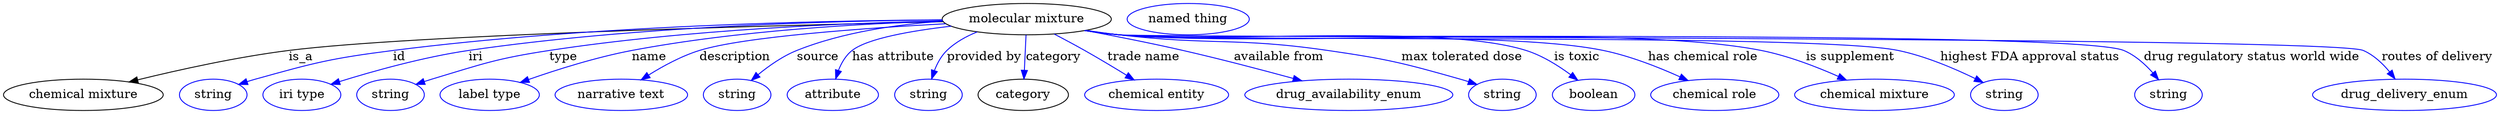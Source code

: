 digraph {
	graph [bb="0,0,2834.6,123"];
	node [label="\N"];
	"molecular mixture"	[height=0.5,
		label="molecular mixture",
		pos="1163,105",
		width=2.672];
	"chemical mixture"	[height=0.5,
		pos="90.992,18",
		width=2.5276];
	"molecular mixture" -> "chemical mixture"	[label=is_a,
		lp="337.99,61.5",
		pos="e,143.3,32.889 1067.9,102.06 879.58,97.898 465.27,86.973 323.99,69 265.49,61.558 199.9,46.902 153.25,35.373"];
	id	[color=blue,
		height=0.5,
		label=string,
		pos="237.99,18",
		width=1.0652];
	"molecular mixture" -> id	[color=blue,
		label=id,
		lp="449.99,61.5",
		pos="e,266.98,29.966 1066.8,104.16 928.3,103.29 665.02,97.548 442.99,69 372.27,59.907 354.64,55.278 285.99,36 282.89,35.128 279.69,34.158 \
276.49,33.138",
		style=solid];
	iri	[color=blue,
		height=0.5,
		label="iri type",
		pos="338.99,18",
		width=1.2277];
	"molecular mixture" -> iri	[color=blue,
		label=iri,
		lp="536.99,61.5",
		pos="e,372.16,30.128 1066.8,104.14 942.15,103.08 718.2,96.938 528.99,69 477.57,61.408 420.05,45.138 381.9,33.212",
		style=solid];
	type	[color=blue,
		height=0.5,
		label=string,
		pos="439.99,18",
		width=1.0652];
	"molecular mixture" -> type	[color=blue,
		label=type,
		lp="635.99,61.5",
		pos="e,468.92,29.995 1067.3,102.99 958.37,100.65 775.42,93.094 619.99,69 559.81,59.671 545.26,53.715 486.99,36 484.23,35.16 481.39,34.251 \
478.54,33.305",
		style=solid];
	name	[color=blue,
		height=0.5,
		label="label type",
		pos="552.99,18",
		width=1.5707];
	"molecular mixture" -> name	[color=blue,
		label=name,
		lp="733.99,61.5",
		pos="e,587.91,32.331 1067.6,102.72 976.11,100.04 834.55,92.118 713.99,69 673.75,61.282 629.36,47.05 597.41,35.738",
		style=solid];
	description	[color=blue,
		height=0.5,
		label="narrative text",
		pos="702.99,18",
		width=2.0943];
	"molecular mixture" -> description	[color=blue,
		label=description,
		lp="831.49,61.5",
		pos="e,725.28,35.212 1070.9,99.766 978.02,94.703 841.34,84.864 790.99,69 770.77,62.628 750.06,51.156 733.82,40.806",
		style=solid];
	source	[color=blue,
		height=0.5,
		label=string,
		pos="834.99,18",
		width=1.0652];
	"molecular mixture" -> source	[color=blue,
		label=source,
		lp="924.99,61.5",
		pos="e,850.59,34.573 1067.2,102.92 1016.2,99.481 953.4,90.577 900.99,69 885.33,62.552 870.11,51.45 858.23,41.342",
		style=solid];
	"has attribute"	[color=blue,
		height=0.5,
		label=attribute,
		pos="942.99,18",
		width=1.4443];
	"molecular mixture" -> "has attribute"	[color=blue,
		label="has attribute",
		lp="1011,61.5",
		pos="e,945.91,36.394 1076.7,97.004 1031.3,91.755 981.54,83.005 963.99,69 956.8,63.259 952.04,54.612 948.9,46.116",
		style=solid];
	"provided by"	[color=blue,
		height=0.5,
		label=string,
		pos="1051,18",
		width=1.0652];
	"molecular mixture" -> "provided by"	[color=blue,
		label="provided by",
		lp="1114.5,61.5",
		pos="e,1054.6,36.259 1106.4,90.295 1093.9,85.208 1081.6,78.311 1072,69 1065.6,62.755 1061,54.234 1057.8,45.995",
		style=solid];
	category	[height=0.5,
		pos="1159,18",
		width=1.4263];
	"molecular mixture" -> category	[color=blue,
		label=category,
		lp="1193.5,61.5",
		pos="e,1159.8,36.175 1162.2,86.799 1161.6,75.163 1160.9,59.548 1160.3,46.237",
		style=solid];
	"trade name"	[color=blue,
		height=0.5,
		label="chemical entity",
		pos="1310,18",
		width=2.2748];
	"molecular mixture" -> "trade name"	[color=blue,
		label="trade name",
		lp="1295,61.5",
		pos="e,1284.7,35.195 1194.4,87.857 1205.5,82.064 1217.9,75.383 1229,69 1244.7,60.019 1261.7,49.591 1276.1,40.59",
		style=solid];
	"available from"	[color=blue,
		height=0.5,
		label=drug_availability_enum,
		pos="1528,18",
		width=3.2858];
	"molecular mixture" -> "available from"	[color=blue,
		label="available from",
		lp="1449.5,61.5",
		pos="e,1474.7,34.148 1229.6,91.883 1262.9,85.564 1303.7,77.41 1340,69 1381.8,59.318 1428.4,46.931 1464.8,36.908",
		style=solid];
	"max tolerated dose"	[color=blue,
		height=0.5,
		label=string,
		pos="1703,18",
		width=1.0652];
	"molecular mixture" -> "max tolerated dose"	[color=blue,
		label="max tolerated dose",
		lp="1658,61.5",
		pos="e,1674,29.922 1230.7,92.181 1243,90.263 1255.9,88.437 1268,87 1372.9,74.547 1400.5,84.387 1505,69 1572.5,59.057 1589.4,54.764 1655,\
36 1658.1,35.113 1661.3,34.133 1664.5,33.106",
		style=solid];
	"is toxic"	[color=blue,
		height=0.5,
		label=boolean,
		pos="1806,18",
		width=1.2999];
	"molecular mixture" -> "is toxic"	[color=blue,
		label="is toxic",
		lp="1788,61.5",
		pos="e,1788.4,34.859 1229.5,91.983 1242.2,90.035 1255.5,88.25 1268,87 1370.4,76.753 1633,100.75 1731,69 1749,63.166 1766.7,51.69 1780.4,\
41.202",
		style=solid];
	"has chemical role"	[color=blue,
		height=0.5,
		label="chemical role",
		pos="1944,18",
		width=2.022];
	"molecular mixture" -> "has chemical role"	[color=blue,
		label="has chemical role",
		lp="1930.5,61.5",
		pos="e,1913.8,34.398 1229.5,91.921 1242.2,89.979 1255.5,88.211 1268,87 1389.7,75.204 1698.3,93.923 1818,69 1848.1,62.733 1880.3,49.839 \
1904.6,38.715",
		style=solid];
	"is supplement"	[color=blue,
		height=0.5,
		label="chemical mixture",
		pos="2126,18",
		width=2.5276];
	"molecular mixture" -> "is supplement"	[color=blue,
		label="is supplement",
		lp="2098.5,61.5",
		pos="e,2094.1,34.955 1229.2,91.883 1242,89.931 1255.4,88.17 1268,87 1429.3,72.016 1838.1,100.75 1997,69 2027.5,62.907 2060.1,50.189 2084.9,\
39.106",
		style=solid];
	"highest FDA approval status"	[color=blue,
		height=0.5,
		label=string,
		pos="2273,18",
		width=1.0652];
	"molecular mixture" -> "highest FDA approval status"	[color=blue,
		label="highest FDA approval status",
		lp="2303.5,61.5",
		pos="e,2249,32.141 1228.9,91.881 1241.8,89.916 1255.3,88.151 1268,87 1365.9,78.119 2056.7,89.268 2153,69 2183.7,62.541 2216.4,48.377 \
2239.9,36.767",
		style=solid];
	"drug regulatory status world wide"	[color=blue,
		height=0.5,
		label=string,
		pos="2461,18",
		width=1.0652];
	"molecular mixture" -> "drug regulatory status world wide"	[color=blue,
		label="drug regulatory status world wide",
		lp="2556,61.5",
		pos="e,2449.7,35.386 1228.9,91.835 1241.8,89.874 1255.3,88.122 1268,87 1331.2,81.415 2351.4,93.454 2410,69 2423,63.57 2434.5,53.11 2443.3,\
43.155",
		style=solid];
	"routes of delivery"	[color=blue,
		height=0.5,
		label=drug_delivery_enum,
		pos="2730,18",
		width=2.9067];
	"molecular mixture" -> "routes of delivery"	[color=blue,
		label="routes of delivery",
		lp="2767.5,61.5",
		pos="e,2719.2,36.357 1228.9,91.804 1241.8,89.845 1255.3,88.102 1268,87 1307.2,83.599 2647,84.832 2683,69 2694.8,63.804 2705,54.059 2712.9,\
44.542",
		style=solid];
	"named thing_category"	[color=blue,
		height=0.5,
		label="named thing",
		pos="1347,105",
		width=1.9318];
}
